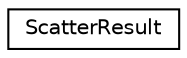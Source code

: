 digraph G
{
  edge [fontname="Helvetica",fontsize="10",labelfontname="Helvetica",labelfontsize="10"];
  node [fontname="Helvetica",fontsize="10",shape=record];
  rankdir=LR;
  Node1 [label="ScatterResult",height=0.2,width=0.4,color="black", fillcolor="white", style="filled",URL="$de/d57/structScatterResult.html"];
}
